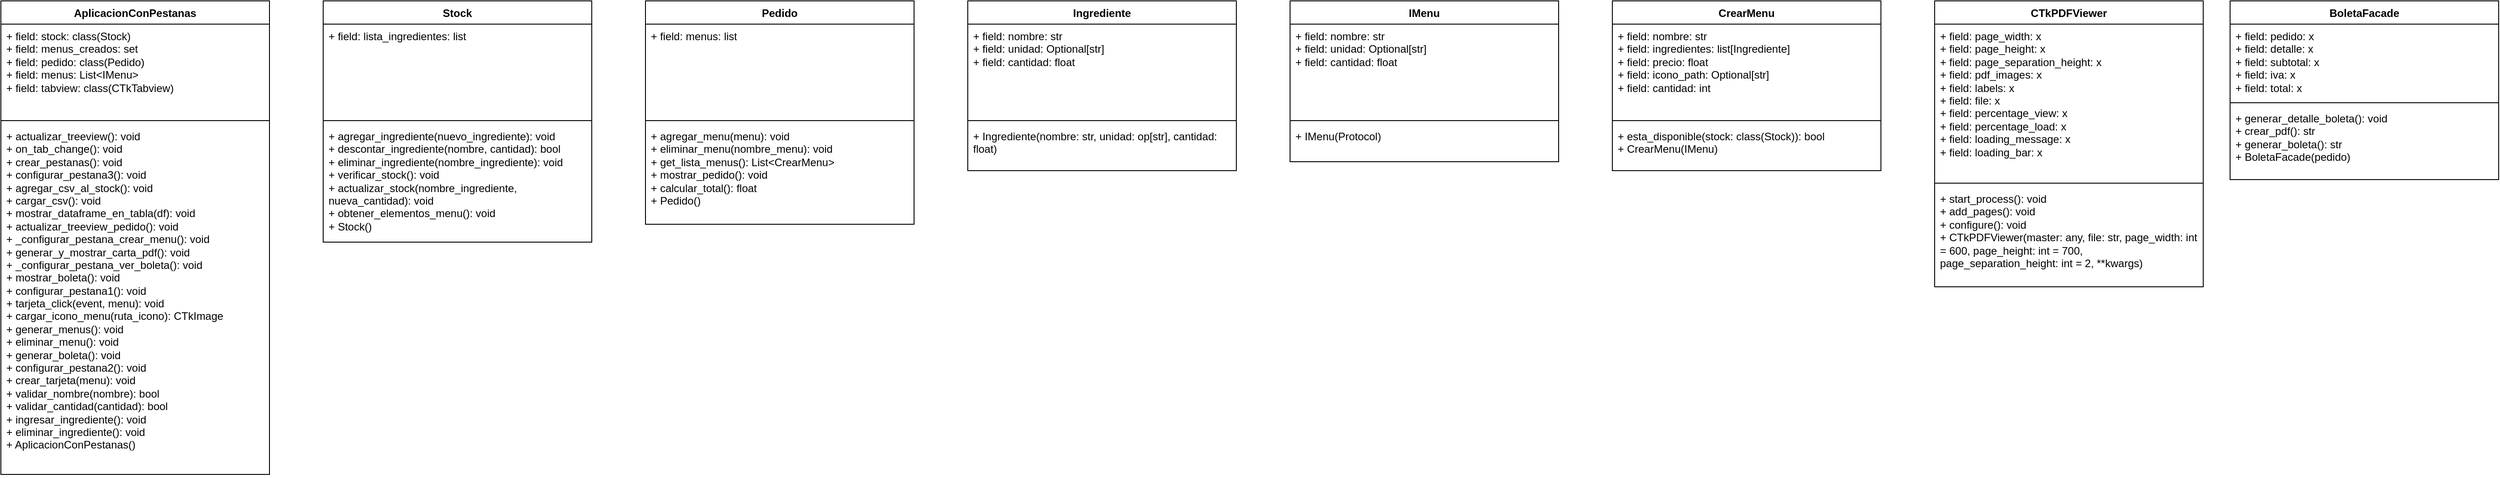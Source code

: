 <mxfile version="28.2.5">
  <diagram name="Página-1" id="JquEsQnaYK0wup04stOa">
    <mxGraphModel dx="1059" dy="805" grid="1" gridSize="10" guides="1" tooltips="1" connect="1" arrows="1" fold="1" page="1" pageScale="1" pageWidth="827" pageHeight="1169" math="0" shadow="0">
      <root>
        <mxCell id="0" />
        <mxCell id="1" parent="0" />
        <mxCell id="YfbqZzE7eKfWQufvyOBC-1" value="AplicacionConPestanas" style="swimlane;fontStyle=1;align=center;verticalAlign=top;childLayout=stackLayout;horizontal=1;startSize=26;horizontalStack=0;resizeParent=1;resizeParentMax=0;resizeLast=0;collapsible=1;marginBottom=0;whiteSpace=wrap;html=1;" vertex="1" parent="1">
          <mxGeometry x="40" y="40" width="300" height="530" as="geometry" />
        </mxCell>
        <mxCell id="YfbqZzE7eKfWQufvyOBC-2" value="+ field: stock: class(Stock)&lt;div&gt;+ field: menus_creados: set&lt;/div&gt;&lt;div&gt;+ field: pedido: class(Pedido)&lt;/div&gt;&lt;div&gt;+ field: menus: List&amp;lt;IMenu&amp;gt;&lt;/div&gt;&lt;div&gt;+ field: tabview: class(CTkTabview)&lt;/div&gt;" style="text;strokeColor=none;fillColor=none;align=left;verticalAlign=top;spacingLeft=4;spacingRight=4;overflow=hidden;rotatable=0;points=[[0,0.5],[1,0.5]];portConstraint=eastwest;whiteSpace=wrap;html=1;" vertex="1" parent="YfbqZzE7eKfWQufvyOBC-1">
          <mxGeometry y="26" width="300" height="104" as="geometry" />
        </mxCell>
        <mxCell id="YfbqZzE7eKfWQufvyOBC-3" value="" style="line;strokeWidth=1;fillColor=none;align=left;verticalAlign=middle;spacingTop=-1;spacingLeft=3;spacingRight=3;rotatable=0;labelPosition=right;points=[];portConstraint=eastwest;strokeColor=inherit;" vertex="1" parent="YfbqZzE7eKfWQufvyOBC-1">
          <mxGeometry y="130" width="300" height="8" as="geometry" />
        </mxCell>
        <mxCell id="YfbqZzE7eKfWQufvyOBC-4" value="&lt;div&gt;+ actualizar_treeview(): void&lt;/div&gt;&lt;div&gt;+ on_tab_change(): void&lt;/div&gt;&lt;div&gt;+ crear_pestanas(): void&lt;/div&gt;&lt;div&gt;+ configurar_pestana3(): void&lt;/div&gt;&lt;div&gt;+ agregar_csv_al_stock(): void&lt;/div&gt;&lt;div&gt;+ cargar_csv(): void&lt;/div&gt;&lt;div&gt;+ mostrar_dataframe_en_tabla(df): void&lt;/div&gt;&lt;div&gt;+ actualizar_treeview_pedido(): void&lt;/div&gt;&lt;div&gt;+ _configurar_pestana_crear_menu(): void&lt;/div&gt;&lt;div&gt;+ generar_y_mostrar_carta_pdf(): void&lt;/div&gt;&lt;div&gt;+ _configurar_pestana_ver_boleta(): void&lt;/div&gt;&lt;div&gt;+ mostrar_boleta(): void&lt;/div&gt;&lt;div&gt;+ configurar_pestana1(): void&lt;/div&gt;&lt;div&gt;+ tarjeta_click(event, menu): void&lt;/div&gt;&lt;div&gt;+ cargar_icono_menu(ruta_icono): CTkImage&lt;/div&gt;&lt;div&gt;+ generar_menus(): void&lt;/div&gt;&lt;div&gt;+ eliminar_menu(): void&lt;/div&gt;&lt;div&gt;+ generar_boleta(): void&lt;/div&gt;&lt;div&gt;+ configurar_pestana2(): void&lt;/div&gt;&lt;div&gt;+ crear_tarjeta(menu): void&lt;/div&gt;&lt;div&gt;+ validar_nombre(nombre): bool&lt;/div&gt;&lt;div&gt;+ validar_cantidad(cantidad): bool&lt;/div&gt;&lt;div&gt;+ ingresar_ingrediente(): void&lt;/div&gt;&lt;div&gt;+ eliminar_ingrediente(): void&lt;/div&gt;&lt;div&gt;+ AplicacionConPestanas()&lt;/div&gt;" style="text;strokeColor=none;fillColor=none;align=left;verticalAlign=top;spacingLeft=4;spacingRight=4;overflow=hidden;rotatable=0;points=[[0,0.5],[1,0.5]];portConstraint=eastwest;whiteSpace=wrap;html=1;" vertex="1" parent="YfbqZzE7eKfWQufvyOBC-1">
          <mxGeometry y="138" width="300" height="392" as="geometry" />
        </mxCell>
        <mxCell id="YfbqZzE7eKfWQufvyOBC-37" value="Stock" style="swimlane;fontStyle=1;align=center;verticalAlign=top;childLayout=stackLayout;horizontal=1;startSize=26;horizontalStack=0;resizeParent=1;resizeParentMax=0;resizeLast=0;collapsible=1;marginBottom=0;whiteSpace=wrap;html=1;" vertex="1" parent="1">
          <mxGeometry x="400" y="40" width="300" height="270" as="geometry" />
        </mxCell>
        <mxCell id="YfbqZzE7eKfWQufvyOBC-38" value="+ field: lista_ingredientes: list" style="text;strokeColor=none;fillColor=none;align=left;verticalAlign=top;spacingLeft=4;spacingRight=4;overflow=hidden;rotatable=0;points=[[0,0.5],[1,0.5]];portConstraint=eastwest;whiteSpace=wrap;html=1;" vertex="1" parent="YfbqZzE7eKfWQufvyOBC-37">
          <mxGeometry y="26" width="300" height="104" as="geometry" />
        </mxCell>
        <mxCell id="YfbqZzE7eKfWQufvyOBC-39" value="" style="line;strokeWidth=1;fillColor=none;align=left;verticalAlign=middle;spacingTop=-1;spacingLeft=3;spacingRight=3;rotatable=0;labelPosition=right;points=[];portConstraint=eastwest;strokeColor=inherit;" vertex="1" parent="YfbqZzE7eKfWQufvyOBC-37">
          <mxGeometry y="130" width="300" height="8" as="geometry" />
        </mxCell>
        <mxCell id="YfbqZzE7eKfWQufvyOBC-40" value="&lt;div&gt;+ agregar_ingrediente(nuevo_ingrediente): void&lt;/div&gt;&lt;div&gt;+ descontar_ingrediente(nombre, cantidad): bool&lt;/div&gt;&lt;div&gt;+ eliminar_ingrediente(nombre_ingrediente): void&lt;/div&gt;&lt;div&gt;+ verificar_stock(): void&lt;/div&gt;&lt;div&gt;+ actualizar_stock(nombre_ingrediente, nueva_cantidad): void&lt;/div&gt;&lt;div&gt;+ obtener_elementos_menu(): void&lt;/div&gt;&lt;div&gt;+ Stock()&lt;/div&gt;" style="text;strokeColor=none;fillColor=none;align=left;verticalAlign=top;spacingLeft=4;spacingRight=4;overflow=hidden;rotatable=0;points=[[0,0.5],[1,0.5]];portConstraint=eastwest;whiteSpace=wrap;html=1;" vertex="1" parent="YfbqZzE7eKfWQufvyOBC-37">
          <mxGeometry y="138" width="300" height="132" as="geometry" />
        </mxCell>
        <mxCell id="YfbqZzE7eKfWQufvyOBC-41" value="Pedido" style="swimlane;fontStyle=1;align=center;verticalAlign=top;childLayout=stackLayout;horizontal=1;startSize=26;horizontalStack=0;resizeParent=1;resizeParentMax=0;resizeLast=0;collapsible=1;marginBottom=0;whiteSpace=wrap;html=1;" vertex="1" parent="1">
          <mxGeometry x="760" y="40" width="300" height="250" as="geometry" />
        </mxCell>
        <mxCell id="YfbqZzE7eKfWQufvyOBC-42" value="+ field: menus: list" style="text;strokeColor=none;fillColor=none;align=left;verticalAlign=top;spacingLeft=4;spacingRight=4;overflow=hidden;rotatable=0;points=[[0,0.5],[1,0.5]];portConstraint=eastwest;whiteSpace=wrap;html=1;" vertex="1" parent="YfbqZzE7eKfWQufvyOBC-41">
          <mxGeometry y="26" width="300" height="104" as="geometry" />
        </mxCell>
        <mxCell id="YfbqZzE7eKfWQufvyOBC-43" value="" style="line;strokeWidth=1;fillColor=none;align=left;verticalAlign=middle;spacingTop=-1;spacingLeft=3;spacingRight=3;rotatable=0;labelPosition=right;points=[];portConstraint=eastwest;strokeColor=inherit;" vertex="1" parent="YfbqZzE7eKfWQufvyOBC-41">
          <mxGeometry y="130" width="300" height="8" as="geometry" />
        </mxCell>
        <mxCell id="YfbqZzE7eKfWQufvyOBC-44" value="&lt;div&gt;+ agregar_menu(menu): void&lt;/div&gt;&lt;div&gt;+ eliminar_menu(nombre_menu): void&lt;/div&gt;&lt;div&gt;+ get_lista_menus(): List&amp;lt;CrearMenu&amp;gt;&lt;/div&gt;&lt;div&gt;+ mostrar_pedido(): void&lt;/div&gt;&lt;div&gt;+ calcular_total(): float&lt;/div&gt;&lt;div&gt;+ Pedido()&lt;/div&gt;" style="text;strokeColor=none;fillColor=none;align=left;verticalAlign=top;spacingLeft=4;spacingRight=4;overflow=hidden;rotatable=0;points=[[0,0.5],[1,0.5]];portConstraint=eastwest;whiteSpace=wrap;html=1;" vertex="1" parent="YfbqZzE7eKfWQufvyOBC-41">
          <mxGeometry y="138" width="300" height="112" as="geometry" />
        </mxCell>
        <mxCell id="YfbqZzE7eKfWQufvyOBC-45" value="Ingrediente" style="swimlane;fontStyle=1;align=center;verticalAlign=top;childLayout=stackLayout;horizontal=1;startSize=26;horizontalStack=0;resizeParent=1;resizeParentMax=0;resizeLast=0;collapsible=1;marginBottom=0;whiteSpace=wrap;html=1;" vertex="1" parent="1">
          <mxGeometry x="1120" y="40" width="300" height="190" as="geometry" />
        </mxCell>
        <mxCell id="YfbqZzE7eKfWQufvyOBC-46" value="+ field: nombre: str&lt;div&gt;+ field: unidad: Optional[str]&lt;/div&gt;&lt;div&gt;+ field: cantidad: float&lt;/div&gt;" style="text;strokeColor=none;fillColor=none;align=left;verticalAlign=top;spacingLeft=4;spacingRight=4;overflow=hidden;rotatable=0;points=[[0,0.5],[1,0.5]];portConstraint=eastwest;whiteSpace=wrap;html=1;" vertex="1" parent="YfbqZzE7eKfWQufvyOBC-45">
          <mxGeometry y="26" width="300" height="104" as="geometry" />
        </mxCell>
        <mxCell id="YfbqZzE7eKfWQufvyOBC-47" value="" style="line;strokeWidth=1;fillColor=none;align=left;verticalAlign=middle;spacingTop=-1;spacingLeft=3;spacingRight=3;rotatable=0;labelPosition=right;points=[];portConstraint=eastwest;strokeColor=inherit;" vertex="1" parent="YfbqZzE7eKfWQufvyOBC-45">
          <mxGeometry y="130" width="300" height="8" as="geometry" />
        </mxCell>
        <mxCell id="YfbqZzE7eKfWQufvyOBC-48" value="&lt;div&gt;&lt;span style=&quot;background-color: transparent; color: light-dark(rgb(0, 0, 0), rgb(255, 255, 255));&quot;&gt;+ Ingrediente(nombre: str, unidad: op[str], cantidad: float)&lt;/span&gt;&lt;/div&gt;" style="text;strokeColor=none;fillColor=none;align=left;verticalAlign=top;spacingLeft=4;spacingRight=4;overflow=hidden;rotatable=0;points=[[0,0.5],[1,0.5]];portConstraint=eastwest;whiteSpace=wrap;html=1;" vertex="1" parent="YfbqZzE7eKfWQufvyOBC-45">
          <mxGeometry y="138" width="300" height="52" as="geometry" />
        </mxCell>
        <mxCell id="YfbqZzE7eKfWQufvyOBC-49" value="IMenu" style="swimlane;fontStyle=1;align=center;verticalAlign=top;childLayout=stackLayout;horizontal=1;startSize=26;horizontalStack=0;resizeParent=1;resizeParentMax=0;resizeLast=0;collapsible=1;marginBottom=0;whiteSpace=wrap;html=1;" vertex="1" parent="1">
          <mxGeometry x="1480" y="40" width="300" height="180" as="geometry" />
        </mxCell>
        <mxCell id="YfbqZzE7eKfWQufvyOBC-50" value="+ field: nombre: str&lt;div&gt;+ field: unidad: Optional[str]&lt;/div&gt;&lt;div&gt;+ field: cantidad: float&lt;/div&gt;" style="text;strokeColor=none;fillColor=none;align=left;verticalAlign=top;spacingLeft=4;spacingRight=4;overflow=hidden;rotatable=0;points=[[0,0.5],[1,0.5]];portConstraint=eastwest;whiteSpace=wrap;html=1;" vertex="1" parent="YfbqZzE7eKfWQufvyOBC-49">
          <mxGeometry y="26" width="300" height="104" as="geometry" />
        </mxCell>
        <mxCell id="YfbqZzE7eKfWQufvyOBC-51" value="" style="line;strokeWidth=1;fillColor=none;align=left;verticalAlign=middle;spacingTop=-1;spacingLeft=3;spacingRight=3;rotatable=0;labelPosition=right;points=[];portConstraint=eastwest;strokeColor=inherit;" vertex="1" parent="YfbqZzE7eKfWQufvyOBC-49">
          <mxGeometry y="130" width="300" height="8" as="geometry" />
        </mxCell>
        <mxCell id="YfbqZzE7eKfWQufvyOBC-52" value="&lt;div&gt;&lt;span style=&quot;background-color: transparent; color: light-dark(rgb(0, 0, 0), rgb(255, 255, 255));&quot;&gt;+ IMenu(Protocol)&lt;/span&gt;&lt;/div&gt;" style="text;strokeColor=none;fillColor=none;align=left;verticalAlign=top;spacingLeft=4;spacingRight=4;overflow=hidden;rotatable=0;points=[[0,0.5],[1,0.5]];portConstraint=eastwest;whiteSpace=wrap;html=1;" vertex="1" parent="YfbqZzE7eKfWQufvyOBC-49">
          <mxGeometry y="138" width="300" height="42" as="geometry" />
        </mxCell>
        <mxCell id="YfbqZzE7eKfWQufvyOBC-53" value="CrearMenu" style="swimlane;fontStyle=1;align=center;verticalAlign=top;childLayout=stackLayout;horizontal=1;startSize=26;horizontalStack=0;resizeParent=1;resizeParentMax=0;resizeLast=0;collapsible=1;marginBottom=0;whiteSpace=wrap;html=1;" vertex="1" parent="1">
          <mxGeometry x="1840" y="40" width="300" height="190" as="geometry" />
        </mxCell>
        <mxCell id="YfbqZzE7eKfWQufvyOBC-54" value="+ field: nombre: str&lt;div&gt;+ field: ingredientes: list[Ingrediente]&lt;/div&gt;&lt;div&gt;+ field: precio: float&lt;/div&gt;&lt;div&gt;+ field: icono_path: Optional[str]&lt;/div&gt;&lt;div&gt;+ field: cantidad: int&lt;/div&gt;" style="text;strokeColor=none;fillColor=none;align=left;verticalAlign=top;spacingLeft=4;spacingRight=4;overflow=hidden;rotatable=0;points=[[0,0.5],[1,0.5]];portConstraint=eastwest;whiteSpace=wrap;html=1;" vertex="1" parent="YfbqZzE7eKfWQufvyOBC-53">
          <mxGeometry y="26" width="300" height="104" as="geometry" />
        </mxCell>
        <mxCell id="YfbqZzE7eKfWQufvyOBC-55" value="" style="line;strokeWidth=1;fillColor=none;align=left;verticalAlign=middle;spacingTop=-1;spacingLeft=3;spacingRight=3;rotatable=0;labelPosition=right;points=[];portConstraint=eastwest;strokeColor=inherit;" vertex="1" parent="YfbqZzE7eKfWQufvyOBC-53">
          <mxGeometry y="130" width="300" height="8" as="geometry" />
        </mxCell>
        <mxCell id="YfbqZzE7eKfWQufvyOBC-56" value="&lt;div&gt;+ esta_disponible(stock: class(Stock)): bool&lt;span style=&quot;background-color: transparent; color: light-dark(rgb(0, 0, 0), rgb(255, 255, 255));&quot;&gt;&lt;/span&gt;&lt;/div&gt;&lt;div&gt;&lt;span style=&quot;background-color: transparent; color: light-dark(rgb(0, 0, 0), rgb(255, 255, 255));&quot;&gt;+ CrearMenu(IMenu)&lt;/span&gt;&lt;/div&gt;" style="text;strokeColor=none;fillColor=none;align=left;verticalAlign=top;spacingLeft=4;spacingRight=4;overflow=hidden;rotatable=0;points=[[0,0.5],[1,0.5]];portConstraint=eastwest;whiteSpace=wrap;html=1;" vertex="1" parent="YfbqZzE7eKfWQufvyOBC-53">
          <mxGeometry y="138" width="300" height="52" as="geometry" />
        </mxCell>
        <mxCell id="YfbqZzE7eKfWQufvyOBC-57" value="CTkPDFViewer" style="swimlane;fontStyle=1;align=center;verticalAlign=top;childLayout=stackLayout;horizontal=1;startSize=26;horizontalStack=0;resizeParent=1;resizeParentMax=0;resizeLast=0;collapsible=1;marginBottom=0;whiteSpace=wrap;html=1;" vertex="1" parent="1">
          <mxGeometry x="2200" y="40" width="300" height="320" as="geometry" />
        </mxCell>
        <mxCell id="YfbqZzE7eKfWQufvyOBC-58" value="+ field: page_width: x&lt;div&gt;+ field: page_height: x&lt;/div&gt;&lt;div&gt;+ field: page_separation_height: x&lt;/div&gt;&lt;div&gt;+ field: pdf_images: x&lt;/div&gt;&lt;div&gt;+ field: labels: x&lt;/div&gt;&lt;div&gt;+ field: file: x&lt;/div&gt;&lt;div&gt;+ field: percentage_view: x&lt;/div&gt;&lt;div&gt;+ field: percentage_load: x&lt;/div&gt;&lt;div&gt;+ field: loading_message: x&lt;/div&gt;&lt;div&gt;+ field: loading_bar: x&lt;/div&gt;" style="text;strokeColor=none;fillColor=none;align=left;verticalAlign=top;spacingLeft=4;spacingRight=4;overflow=hidden;rotatable=0;points=[[0,0.5],[1,0.5]];portConstraint=eastwest;whiteSpace=wrap;html=1;" vertex="1" parent="YfbqZzE7eKfWQufvyOBC-57">
          <mxGeometry y="26" width="300" height="174" as="geometry" />
        </mxCell>
        <mxCell id="YfbqZzE7eKfWQufvyOBC-59" value="" style="line;strokeWidth=1;fillColor=none;align=left;verticalAlign=middle;spacingTop=-1;spacingLeft=3;spacingRight=3;rotatable=0;labelPosition=right;points=[];portConstraint=eastwest;strokeColor=inherit;" vertex="1" parent="YfbqZzE7eKfWQufvyOBC-57">
          <mxGeometry y="200" width="300" height="8" as="geometry" />
        </mxCell>
        <mxCell id="YfbqZzE7eKfWQufvyOBC-60" value="&lt;div&gt;+ start_process(): void&lt;span style=&quot;background-color: transparent; color: light-dark(rgb(0, 0, 0), rgb(255, 255, 255));&quot;&gt;&lt;/span&gt;&lt;/div&gt;&lt;div&gt;+ add_pages(): void&lt;/div&gt;&lt;div&gt;+ configure(): void&lt;/div&gt;&lt;div&gt;&lt;span style=&quot;background-color: transparent; color: light-dark(rgb(0, 0, 0), rgb(255, 255, 255));&quot;&gt;+ CTkPDFViewer(master: any, file: str, page_width: int = 600, page_height: int = 700, page_separation_height: int = 2, **kwargs)&lt;/span&gt;&lt;/div&gt;" style="text;strokeColor=none;fillColor=none;align=left;verticalAlign=top;spacingLeft=4;spacingRight=4;overflow=hidden;rotatable=0;points=[[0,0.5],[1,0.5]];portConstraint=eastwest;whiteSpace=wrap;html=1;" vertex="1" parent="YfbqZzE7eKfWQufvyOBC-57">
          <mxGeometry y="208" width="300" height="112" as="geometry" />
        </mxCell>
        <mxCell id="YfbqZzE7eKfWQufvyOBC-61" value="BoletaFacade" style="swimlane;fontStyle=1;align=center;verticalAlign=top;childLayout=stackLayout;horizontal=1;startSize=26;horizontalStack=0;resizeParent=1;resizeParentMax=0;resizeLast=0;collapsible=1;marginBottom=0;whiteSpace=wrap;html=1;" vertex="1" parent="1">
          <mxGeometry x="2530" y="40" width="300" height="200" as="geometry" />
        </mxCell>
        <mxCell id="YfbqZzE7eKfWQufvyOBC-62" value="+ field: pedido: x&lt;div&gt;+ field: detalle: x&lt;/div&gt;&lt;div&gt;+ field: subtotal: x&lt;/div&gt;&lt;div&gt;+ field: iva: x&lt;/div&gt;&lt;div&gt;+ field: total: x&lt;/div&gt;" style="text;strokeColor=none;fillColor=none;align=left;verticalAlign=top;spacingLeft=4;spacingRight=4;overflow=hidden;rotatable=0;points=[[0,0.5],[1,0.5]];portConstraint=eastwest;whiteSpace=wrap;html=1;" vertex="1" parent="YfbqZzE7eKfWQufvyOBC-61">
          <mxGeometry y="26" width="300" height="84" as="geometry" />
        </mxCell>
        <mxCell id="YfbqZzE7eKfWQufvyOBC-63" value="" style="line;strokeWidth=1;fillColor=none;align=left;verticalAlign=middle;spacingTop=-1;spacingLeft=3;spacingRight=3;rotatable=0;labelPosition=right;points=[];portConstraint=eastwest;strokeColor=inherit;" vertex="1" parent="YfbqZzE7eKfWQufvyOBC-61">
          <mxGeometry y="110" width="300" height="8" as="geometry" />
        </mxCell>
        <mxCell id="YfbqZzE7eKfWQufvyOBC-64" value="&lt;div&gt;+ generar_detalle_boleta(): void&lt;span style=&quot;background-color: transparent; color: light-dark(rgb(0, 0, 0), rgb(255, 255, 255));&quot;&gt;&lt;/span&gt;&lt;/div&gt;&lt;div&gt;+ crear_pdf(): str&lt;/div&gt;&lt;div&gt;+ generar_boleta(): str&lt;/div&gt;&lt;div&gt;&lt;span style=&quot;background-color: transparent; color: light-dark(rgb(0, 0, 0), rgb(255, 255, 255));&quot;&gt;+ BoletaFacade(pedido)&lt;/span&gt;&lt;/div&gt;" style="text;strokeColor=none;fillColor=none;align=left;verticalAlign=top;spacingLeft=4;spacingRight=4;overflow=hidden;rotatable=0;points=[[0,0.5],[1,0.5]];portConstraint=eastwest;whiteSpace=wrap;html=1;" vertex="1" parent="YfbqZzE7eKfWQufvyOBC-61">
          <mxGeometry y="118" width="300" height="82" as="geometry" />
        </mxCell>
      </root>
    </mxGraphModel>
  </diagram>
</mxfile>
